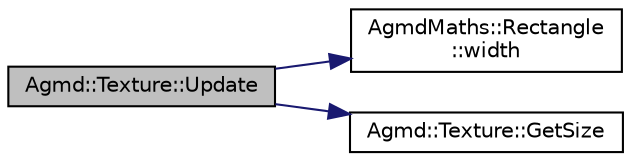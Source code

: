 digraph "Agmd::Texture::Update"
{
  edge [fontname="Helvetica",fontsize="10",labelfontname="Helvetica",labelfontsize="10"];
  node [fontname="Helvetica",fontsize="10",shape=record];
  rankdir="LR";
  Node1 [label="Agmd::Texture::Update",height=0.2,width=0.4,color="black", fillcolor="grey75", style="filled" fontcolor="black"];
  Node1 -> Node2 [color="midnightblue",fontsize="10",style="solid",fontname="Helvetica"];
  Node2 [label="AgmdMaths::Rectangle\l::width",height=0.2,width=0.4,color="black", fillcolor="white", style="filled",URL="$class_agmd_maths_1_1_rectangle.html#af1c815824174137249e8e73d2619a220"];
  Node1 -> Node3 [color="midnightblue",fontsize="10",style="solid",fontname="Helvetica"];
  Node3 [label="Agmd::Texture::GetSize",height=0.2,width=0.4,color="black", fillcolor="white", style="filled",URL="$class_agmd_1_1_texture.html#ad0bc7071cb4a1d0c7a0a68200c815c5d"];
}
